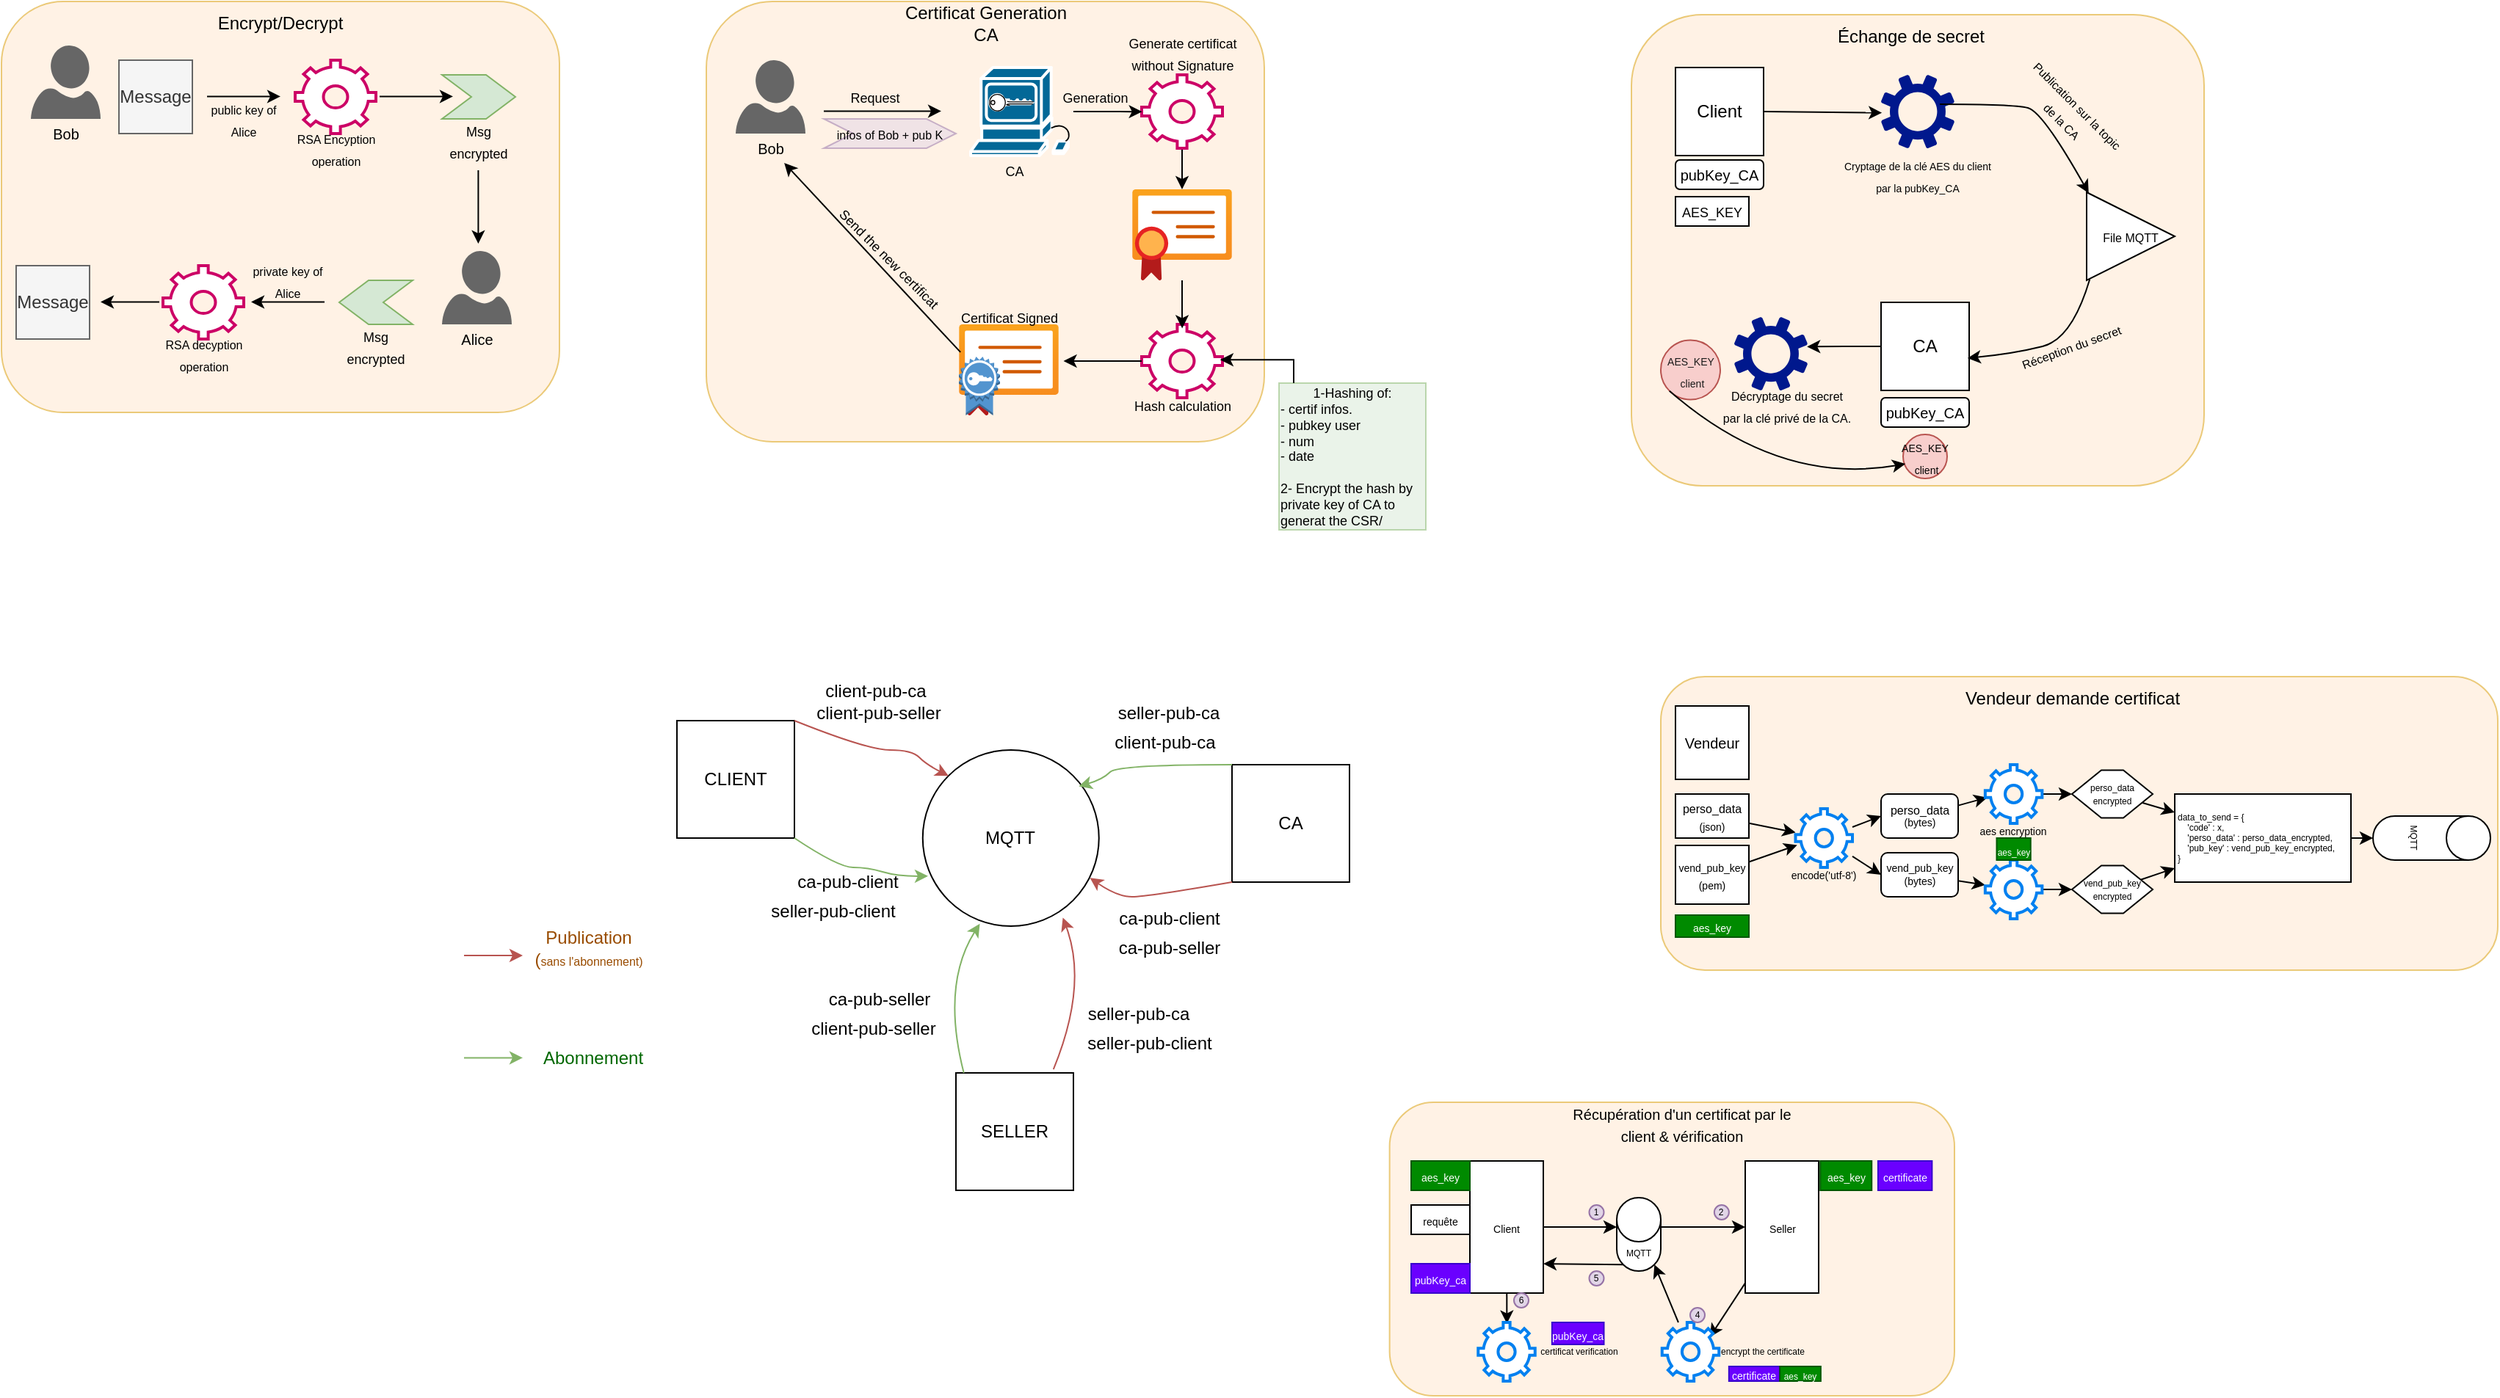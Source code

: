 <mxfile>
    <diagram name="Page-1" id="i0Og0DgrA8-Swl__wC8m">
        <mxGraphModel dx="506" dy="272" grid="1" gridSize="10" guides="1" tooltips="1" connect="1" arrows="1" fold="1" page="1" pageScale="1" pageWidth="850" pageHeight="1100" math="0" shadow="0">
            <root>
                <mxCell id="0"/>
                <mxCell id="1" parent="0"/>
                <mxCell id="gQTu4yViG4mN7dmzVnCT-1" value="" style="rounded=1;whiteSpace=wrap;html=1;fillColor=#ffe6cc;strokeColor=#d79b00;opacity=50;" parent="1" vertex="1">
                    <mxGeometry x="160" y="80" width="380" height="280" as="geometry"/>
                </mxCell>
                <mxCell id="gQTu4yViG4mN7dmzVnCT-2" value="Encrypt/Decrypt" style="text;html=1;align=center;verticalAlign=middle;whiteSpace=wrap;rounded=0;" parent="1" vertex="1">
                    <mxGeometry x="305" y="80" width="90" height="30" as="geometry"/>
                </mxCell>
                <mxCell id="gQTu4yViG4mN7dmzVnCT-7" value="" style="group" parent="1" vertex="1" connectable="0">
                    <mxGeometry x="460" y="250" width="47.5" height="70" as="geometry"/>
                </mxCell>
                <mxCell id="gQTu4yViG4mN7dmzVnCT-3" value="" style="verticalLabelPosition=bottom;html=1;verticalAlign=top;align=center;strokeColor=none;fillColor=#666666;shape=mxgraph.azure.user;" parent="gQTu4yViG4mN7dmzVnCT-7" vertex="1">
                    <mxGeometry width="47.5" height="50" as="geometry"/>
                </mxCell>
                <mxCell id="gQTu4yViG4mN7dmzVnCT-6" value="&lt;font style=&quot;font-size: 10px;&quot;&gt;Alice&lt;/font&gt;" style="text;html=1;align=center;verticalAlign=middle;whiteSpace=wrap;rounded=0;" parent="gQTu4yViG4mN7dmzVnCT-7" vertex="1">
                    <mxGeometry x="11" y="50" width="26.25" height="20" as="geometry"/>
                </mxCell>
                <mxCell id="gQTu4yViG4mN7dmzVnCT-8" value="" style="group" parent="1" vertex="1" connectable="0">
                    <mxGeometry x="180" y="110" width="47.5" height="70" as="geometry"/>
                </mxCell>
                <mxCell id="gQTu4yViG4mN7dmzVnCT-4" value="" style="verticalLabelPosition=bottom;html=1;verticalAlign=top;align=center;strokeColor=none;fillColor=#666666;shape=mxgraph.azure.user;" parent="gQTu4yViG4mN7dmzVnCT-8" vertex="1">
                    <mxGeometry width="47.5" height="50" as="geometry"/>
                </mxCell>
                <mxCell id="gQTu4yViG4mN7dmzVnCT-5" value="&lt;font style=&quot;font-size: 10px;&quot;&gt;Bob&lt;/font&gt;" style="text;html=1;align=center;verticalAlign=middle;whiteSpace=wrap;rounded=0;" parent="gQTu4yViG4mN7dmzVnCT-8" vertex="1">
                    <mxGeometry x="10.63" y="50" width="26.25" height="20" as="geometry"/>
                </mxCell>
                <mxCell id="gQTu4yViG4mN7dmzVnCT-12" value="Message" style="whiteSpace=wrap;html=1;aspect=fixed;fillColor=#f5f5f5;fontColor=#333333;strokeColor=#666666;" parent="1" vertex="1">
                    <mxGeometry x="240" y="120" width="50" height="50" as="geometry"/>
                </mxCell>
                <mxCell id="gQTu4yViG4mN7dmzVnCT-13" value="" style="endArrow=classic;html=1;rounded=0;" parent="1" edge="1">
                    <mxGeometry width="50" height="50" relative="1" as="geometry">
                        <mxPoint x="300" y="144.71" as="sourcePoint"/>
                        <mxPoint x="350" y="144.71" as="targetPoint"/>
                    </mxGeometry>
                </mxCell>
                <mxCell id="gQTu4yViG4mN7dmzVnCT-16" value="&lt;font style=&quot;font-size: 8px;&quot;&gt;public key of Alice&lt;/font&gt;" style="text;html=1;align=center;verticalAlign=middle;whiteSpace=wrap;rounded=0;" parent="1" vertex="1">
                    <mxGeometry x="300" y="150" width="50" height="20" as="geometry"/>
                </mxCell>
                <mxCell id="gQTu4yViG4mN7dmzVnCT-17" value="" style="html=1;verticalLabelPosition=bottom;align=center;labelBackgroundColor=#ffffff;verticalAlign=top;strokeWidth=2;strokeColor=#CC0066;shadow=0;dashed=0;shape=mxgraph.ios7.icons.settings;" parent="1" vertex="1">
                    <mxGeometry x="360" y="120" width="55" height="50" as="geometry"/>
                </mxCell>
                <mxCell id="gQTu4yViG4mN7dmzVnCT-18" value="&lt;font style=&quot;font-size: 8px;&quot;&gt;RSA Encyption&lt;/font&gt;&lt;div&gt;&lt;font style=&quot;font-size: 8px;&quot;&gt;operation&lt;/font&gt;&lt;/div&gt;" style="text;html=1;align=center;verticalAlign=middle;whiteSpace=wrap;rounded=0;" parent="1" vertex="1">
                    <mxGeometry x="357.5" y="170" width="60" height="20" as="geometry"/>
                </mxCell>
                <mxCell id="gQTu4yViG4mN7dmzVnCT-19" value="" style="shape=step;perimeter=stepPerimeter;whiteSpace=wrap;html=1;fixedSize=1;fillColor=#d5e8d4;strokeColor=#82b366;" parent="1" vertex="1">
                    <mxGeometry x="460" y="130" width="50" height="30" as="geometry"/>
                </mxCell>
                <mxCell id="gQTu4yViG4mN7dmzVnCT-20" value="" style="endArrow=classic;html=1;rounded=0;" parent="1" edge="1">
                    <mxGeometry width="50" height="50" relative="1" as="geometry">
                        <mxPoint x="417.5" y="144.71" as="sourcePoint"/>
                        <mxPoint x="467.5" y="144.71" as="targetPoint"/>
                    </mxGeometry>
                </mxCell>
                <mxCell id="gQTu4yViG4mN7dmzVnCT-21" value="&lt;font style=&quot;font-size: 9px;&quot;&gt;Msg encrypted&lt;/font&gt;" style="text;html=1;align=center;verticalAlign=middle;whiteSpace=wrap;rounded=0;" parent="1" vertex="1">
                    <mxGeometry x="460" y="160" width="50" height="30" as="geometry"/>
                </mxCell>
                <mxCell id="gQTu4yViG4mN7dmzVnCT-23" value="" style="endArrow=classic;html=1;rounded=0;" parent="1" edge="1">
                    <mxGeometry width="50" height="50" relative="1" as="geometry">
                        <mxPoint x="484.71" y="195" as="sourcePoint"/>
                        <mxPoint x="484.71" y="245" as="targetPoint"/>
                    </mxGeometry>
                </mxCell>
                <mxCell id="gQTu4yViG4mN7dmzVnCT-24" value="" style="shape=step;perimeter=stepPerimeter;whiteSpace=wrap;html=1;fixedSize=1;fillColor=#d5e8d4;strokeColor=#82b366;rotation=-180;" parent="1" vertex="1">
                    <mxGeometry x="390" y="270" width="50" height="30" as="geometry"/>
                </mxCell>
                <mxCell id="gQTu4yViG4mN7dmzVnCT-25" value="&lt;font style=&quot;font-size: 9px;&quot;&gt;Msg encrypted&lt;/font&gt;" style="text;html=1;align=center;verticalAlign=middle;whiteSpace=wrap;rounded=0;" parent="1" vertex="1">
                    <mxGeometry x="390" y="300" width="50" height="30" as="geometry"/>
                </mxCell>
                <mxCell id="gQTu4yViG4mN7dmzVnCT-26" value="" style="endArrow=classic;html=1;rounded=0;" parent="1" edge="1">
                    <mxGeometry width="50" height="50" relative="1" as="geometry">
                        <mxPoint x="380" y="284.71" as="sourcePoint"/>
                        <mxPoint x="330" y="284.71" as="targetPoint"/>
                    </mxGeometry>
                </mxCell>
                <mxCell id="gQTu4yViG4mN7dmzVnCT-27" value="&lt;font style=&quot;font-size: 8px;&quot;&gt;private key of Alice&lt;/font&gt;" style="text;html=1;align=center;verticalAlign=middle;whiteSpace=wrap;rounded=0;" parent="1" vertex="1">
                    <mxGeometry x="330" y="260" width="50" height="20" as="geometry"/>
                </mxCell>
                <mxCell id="gQTu4yViG4mN7dmzVnCT-28" value="" style="html=1;verticalLabelPosition=bottom;align=center;labelBackgroundColor=#ffffff;verticalAlign=top;strokeWidth=2;strokeColor=#CC0066;shadow=0;dashed=0;shape=mxgraph.ios7.icons.settings;" parent="1" vertex="1">
                    <mxGeometry x="270" y="260" width="55" height="50" as="geometry"/>
                </mxCell>
                <mxCell id="gQTu4yViG4mN7dmzVnCT-29" value="&lt;font style=&quot;font-size: 8px;&quot;&gt;RSA decyption&lt;/font&gt;&lt;div&gt;&lt;font style=&quot;font-size: 8px;&quot;&gt;operation&lt;/font&gt;&lt;/div&gt;" style="text;html=1;align=center;verticalAlign=middle;whiteSpace=wrap;rounded=0;" parent="1" vertex="1">
                    <mxGeometry x="267.5" y="310" width="60" height="20" as="geometry"/>
                </mxCell>
                <mxCell id="gQTu4yViG4mN7dmzVnCT-30" value="Message" style="whiteSpace=wrap;html=1;aspect=fixed;fillColor=#f5f5f5;fontColor=#333333;strokeColor=#666666;" parent="1" vertex="1">
                    <mxGeometry x="170" y="260" width="50" height="50" as="geometry"/>
                </mxCell>
                <mxCell id="gQTu4yViG4mN7dmzVnCT-31" value="" style="endArrow=classic;html=1;rounded=0;" parent="1" edge="1">
                    <mxGeometry width="50" height="50" relative="1" as="geometry">
                        <mxPoint x="267.5" y="284.71" as="sourcePoint"/>
                        <mxPoint x="227.5" y="284.71" as="targetPoint"/>
                    </mxGeometry>
                </mxCell>
                <mxCell id="gQTu4yViG4mN7dmzVnCT-32" value="" style="rounded=1;whiteSpace=wrap;html=1;fillColor=#ffe6cc;strokeColor=#d79b00;opacity=50;" parent="1" vertex="1">
                    <mxGeometry x="640" y="80" width="380" height="300" as="geometry"/>
                </mxCell>
                <mxCell id="gQTu4yViG4mN7dmzVnCT-33" value="Certificat Generation&lt;div&gt;CA&lt;/div&gt;" style="text;html=1;align=center;verticalAlign=middle;whiteSpace=wrap;rounded=0;" parent="1" vertex="1">
                    <mxGeometry x="767.5" y="80" width="125" height="30" as="geometry"/>
                </mxCell>
                <mxCell id="gQTu4yViG4mN7dmzVnCT-36" value="" style="group" parent="1" vertex="1" connectable="0">
                    <mxGeometry x="660" y="120" width="47.5" height="70" as="geometry"/>
                </mxCell>
                <mxCell id="gQTu4yViG4mN7dmzVnCT-37" value="" style="verticalLabelPosition=bottom;html=1;verticalAlign=top;align=center;strokeColor=none;fillColor=#666666;shape=mxgraph.azure.user;" parent="gQTu4yViG4mN7dmzVnCT-36" vertex="1">
                    <mxGeometry width="47.5" height="50" as="geometry"/>
                </mxCell>
                <mxCell id="gQTu4yViG4mN7dmzVnCT-38" value="&lt;font style=&quot;font-size: 10px;&quot;&gt;Bob&lt;/font&gt;" style="text;html=1;align=center;verticalAlign=middle;whiteSpace=wrap;rounded=0;" parent="gQTu4yViG4mN7dmzVnCT-36" vertex="1">
                    <mxGeometry x="10.63" y="50" width="26.25" height="20" as="geometry"/>
                </mxCell>
                <mxCell id="gQTu4yViG4mN7dmzVnCT-39" value="" style="endArrow=classic;html=1;rounded=0;" parent="1" edge="1">
                    <mxGeometry width="50" height="50" relative="1" as="geometry">
                        <mxPoint x="720" y="154.71" as="sourcePoint"/>
                        <mxPoint x="800" y="154.71" as="targetPoint"/>
                    </mxGeometry>
                </mxCell>
                <mxCell id="gQTu4yViG4mN7dmzVnCT-41" value="&lt;font style=&quot;font-size: 9px;&quot;&gt;Request&lt;/font&gt;" style="text;html=1;align=center;verticalAlign=middle;whiteSpace=wrap;rounded=0;" parent="1" vertex="1">
                    <mxGeometry x="730" y="140" width="50" height="10" as="geometry"/>
                </mxCell>
                <mxCell id="gQTu4yViG4mN7dmzVnCT-42" value="&lt;font style=&quot;font-size: 8px;&quot;&gt;infos of Bob + pub K&lt;/font&gt;" style="shape=step;perimeter=stepPerimeter;whiteSpace=wrap;html=1;fixedSize=1;fillColor=#e1d5e7;strokeColor=#9673a6;opacity=50;" parent="1" vertex="1">
                    <mxGeometry x="720" y="160" width="90" height="20" as="geometry"/>
                </mxCell>
                <mxCell id="gQTu4yViG4mN7dmzVnCT-44" value="" style="group" parent="1" vertex="1" connectable="0">
                    <mxGeometry x="820" y="125" width="70" height="75" as="geometry"/>
                </mxCell>
                <mxCell id="gQTu4yViG4mN7dmzVnCT-35" value="" style="shape=mxgraph.cisco.misc.cisco_ca;html=1;pointerEvents=1;dashed=0;fillColor=#036897;strokeColor=#ffffff;strokeWidth=2;verticalLabelPosition=bottom;verticalAlign=top;align=center;outlineConnect=0;" parent="gQTu4yViG4mN7dmzVnCT-44" vertex="1">
                    <mxGeometry width="70" height="60" as="geometry"/>
                </mxCell>
                <mxCell id="gQTu4yViG4mN7dmzVnCT-43" value="&lt;font style=&quot;font-size: 9px;&quot;&gt;CA&lt;/font&gt;" style="text;html=1;align=center;verticalAlign=middle;whiteSpace=wrap;rounded=0;" parent="gQTu4yViG4mN7dmzVnCT-44" vertex="1">
                    <mxGeometry x="20" y="65" width="20" height="10" as="geometry"/>
                </mxCell>
                <mxCell id="gQTu4yViG4mN7dmzVnCT-45" value="" style="image;aspect=fixed;html=1;points=[];align=center;fontSize=12;image=img/lib/azure2/app_services/App_Service_Certificates.svg;" parent="1" vertex="1">
                    <mxGeometry x="930" y="208" width="68" height="62" as="geometry"/>
                </mxCell>
                <mxCell id="gQTu4yViG4mN7dmzVnCT-47" value="&lt;font style=&quot;font-size: 9px;&quot;&gt;Generation&lt;/font&gt;" style="text;html=1;align=center;verticalAlign=middle;whiteSpace=wrap;rounded=0;" parent="1" vertex="1">
                    <mxGeometry x="880" y="140" width="50" height="10" as="geometry"/>
                </mxCell>
                <mxCell id="gQTu4yViG4mN7dmzVnCT-52" style="edgeStyle=orthogonalEdgeStyle;rounded=0;orthogonalLoop=1;jettySize=auto;html=1;" parent="1" source="gQTu4yViG4mN7dmzVnCT-48" target="gQTu4yViG4mN7dmzVnCT-45" edge="1">
                    <mxGeometry relative="1" as="geometry"/>
                </mxCell>
                <mxCell id="gQTu4yViG4mN7dmzVnCT-48" value="" style="html=1;verticalLabelPosition=bottom;align=center;labelBackgroundColor=#ffffff;verticalAlign=top;strokeWidth=2;strokeColor=#CC0066;shadow=0;dashed=0;shape=mxgraph.ios7.icons.settings;" parent="1" vertex="1">
                    <mxGeometry x="936.5" y="130" width="55" height="50" as="geometry"/>
                </mxCell>
                <mxCell id="gQTu4yViG4mN7dmzVnCT-49" value="&lt;font style=&quot;font-size: 9px;&quot;&gt;Generate certificat without Signature&lt;/font&gt;" style="text;html=1;align=center;verticalAlign=middle;whiteSpace=wrap;rounded=0;" parent="1" vertex="1">
                    <mxGeometry x="922.63" y="110" width="82.75" height="10" as="geometry"/>
                </mxCell>
                <mxCell id="gQTu4yViG4mN7dmzVnCT-53" style="edgeStyle=orthogonalEdgeStyle;rounded=0;orthogonalLoop=1;jettySize=auto;html=1;entryX=0.006;entryY=0.502;entryDx=0;entryDy=0;entryPerimeter=0;" parent="1" source="gQTu4yViG4mN7dmzVnCT-35" target="gQTu4yViG4mN7dmzVnCT-48" edge="1">
                    <mxGeometry relative="1" as="geometry"/>
                </mxCell>
                <mxCell id="gQTu4yViG4mN7dmzVnCT-55" value="" style="html=1;verticalLabelPosition=bottom;align=center;labelBackgroundColor=#ffffff;verticalAlign=top;strokeWidth=2;strokeColor=#CC0066;shadow=0;dashed=0;shape=mxgraph.ios7.icons.settings;" parent="1" vertex="1">
                    <mxGeometry x="936.5" y="300" width="55" height="50" as="geometry"/>
                </mxCell>
                <mxCell id="gQTu4yViG4mN7dmzVnCT-56" style="edgeStyle=orthogonalEdgeStyle;rounded=0;orthogonalLoop=1;jettySize=auto;html=1;entryX=0.501;entryY=0.054;entryDx=0;entryDy=0;entryPerimeter=0;" parent="1" source="gQTu4yViG4mN7dmzVnCT-45" target="gQTu4yViG4mN7dmzVnCT-55" edge="1">
                    <mxGeometry relative="1" as="geometry"/>
                </mxCell>
                <mxCell id="gQTu4yViG4mN7dmzVnCT-57" value="&lt;font style=&quot;font-size: 9px;&quot;&gt;Hash calculation&lt;/font&gt;" style="text;html=1;align=center;verticalAlign=middle;whiteSpace=wrap;rounded=0;" parent="1" vertex="1">
                    <mxGeometry x="922.63" y="350" width="82.75" height="10" as="geometry"/>
                </mxCell>
                <mxCell id="gQTu4yViG4mN7dmzVnCT-59" style="edgeStyle=orthogonalEdgeStyle;rounded=0;orthogonalLoop=1;jettySize=auto;html=1;entryX=1.048;entryY=0.403;entryDx=0;entryDy=0;entryPerimeter=0;" parent="1" source="gQTu4yViG4mN7dmzVnCT-55" target="gQTu4yViG4mN7dmzVnCT-58" edge="1">
                    <mxGeometry relative="1" as="geometry"/>
                </mxCell>
                <mxCell id="gQTu4yViG4mN7dmzVnCT-61" value="" style="group" parent="1" vertex="1" connectable="0">
                    <mxGeometry x="812" y="300" width="68" height="62" as="geometry"/>
                </mxCell>
                <mxCell id="gQTu4yViG4mN7dmzVnCT-58" value="" style="image;aspect=fixed;html=1;points=[];align=center;fontSize=12;image=img/lib/azure2/app_services/App_Service_Certificates.svg;" parent="gQTu4yViG4mN7dmzVnCT-61" vertex="1">
                    <mxGeometry width="68" height="62" as="geometry"/>
                </mxCell>
                <mxCell id="gQTu4yViG4mN7dmzVnCT-60" value="" style="outlineConnect=0;dashed=0;verticalLabelPosition=bottom;verticalAlign=top;align=center;html=1;shape=mxgraph.aws3.certificate;fillColor=#5294CF;gradientColor=none;" parent="gQTu4yViG4mN7dmzVnCT-61" vertex="1">
                    <mxGeometry y="22" width="28" height="40" as="geometry"/>
                </mxCell>
                <mxCell id="gQTu4yViG4mN7dmzVnCT-62" value="&lt;font style=&quot;font-size: 9px;&quot;&gt;Certificat Signed&lt;/font&gt;" style="text;html=1;align=center;verticalAlign=middle;whiteSpace=wrap;rounded=0;" parent="1" vertex="1">
                    <mxGeometry x="804.63" y="290" width="82.75" height="10" as="geometry"/>
                </mxCell>
                <mxCell id="gQTu4yViG4mN7dmzVnCT-63" value="" style="whiteSpace=wrap;html=1;aspect=fixed;fillColor=#d5e8d4;strokeColor=#82b366;opacity=50;align=left;" parent="1" vertex="1">
                    <mxGeometry x="1030" y="340" width="100" height="100" as="geometry"/>
                </mxCell>
                <mxCell id="gQTu4yViG4mN7dmzVnCT-64" style="edgeStyle=orthogonalEdgeStyle;rounded=0;orthogonalLoop=1;jettySize=auto;html=1;entryX=0.971;entryY=0.482;entryDx=0;entryDy=0;entryPerimeter=0;" parent="1" source="gQTu4yViG4mN7dmzVnCT-63" target="gQTu4yViG4mN7dmzVnCT-55" edge="1">
                    <mxGeometry relative="1" as="geometry">
                        <Array as="points">
                            <mxPoint x="1040" y="324"/>
                        </Array>
                    </mxGeometry>
                </mxCell>
                <mxCell id="gQTu4yViG4mN7dmzVnCT-65" value="&lt;font style=&quot;text-align: left; font-size: 9px;&quot;&gt;1-Hashing of:&lt;/font&gt;&lt;div style=&quot;text-align: left; font-size: 9px;&quot;&gt;- certif infos.&lt;/div&gt;&lt;div style=&quot;text-align: left; font-size: 9px;&quot;&gt;- pubkey user&lt;/div&gt;&lt;div style=&quot;text-align: left; font-size: 9px;&quot;&gt;- num&lt;/div&gt;&lt;div style=&quot;text-align: left; font-size: 9px;&quot;&gt;- date&lt;/div&gt;&lt;div style=&quot;text-align: left; font-size: 9px;&quot;&gt;&amp;nbsp; &amp;nbsp; &amp;nbsp; &amp;nbsp;&lt;/div&gt;&lt;div style=&quot;text-align: left; font-size: 9px;&quot;&gt;2- Encrypt the hash by private key of CA to generat the CSR/&lt;/div&gt;&lt;div style=&quot;text-align: left; font-size: 11px;&quot;&gt;&lt;br&gt;&lt;/div&gt;" style="text;html=1;align=center;verticalAlign=middle;whiteSpace=wrap;rounded=0;" parent="1" vertex="1">
                    <mxGeometry x="1030" y="360" width="100" height="70" as="geometry"/>
                </mxCell>
                <mxCell id="gQTu4yViG4mN7dmzVnCT-66" value="" style="endArrow=classic;html=1;rounded=0;exitX=0.016;exitY=0.306;exitDx=0;exitDy=0;exitPerimeter=0;" parent="1" source="gQTu4yViG4mN7dmzVnCT-58" target="gQTu4yViG4mN7dmzVnCT-38" edge="1">
                    <mxGeometry width="50" height="50" relative="1" as="geometry">
                        <mxPoint x="860" y="310" as="sourcePoint"/>
                        <mxPoint x="910" y="260" as="targetPoint"/>
                    </mxGeometry>
                </mxCell>
                <mxCell id="gQTu4yViG4mN7dmzVnCT-67" value="&lt;font style=&quot;font-size: 9px;&quot;&gt;Send the new certificat&lt;/font&gt;" style="text;html=1;align=center;verticalAlign=middle;whiteSpace=wrap;rounded=0;rotation=45;" parent="1" vertex="1">
                    <mxGeometry x="715" y="250" width="100" height="10" as="geometry"/>
                </mxCell>
                <mxCell id="5gR2oAT6C9rojTBFEBbr-8" value="CLIENT" style="whiteSpace=wrap;html=1;aspect=fixed;" parent="1" vertex="1">
                    <mxGeometry x="620" y="570" width="80" height="80" as="geometry"/>
                </mxCell>
                <mxCell id="5gR2oAT6C9rojTBFEBbr-9" value="SELLER" style="whiteSpace=wrap;html=1;aspect=fixed;" parent="1" vertex="1">
                    <mxGeometry x="810" y="810" width="80" height="80" as="geometry"/>
                </mxCell>
                <mxCell id="5gR2oAT6C9rojTBFEBbr-10" value="CA" style="whiteSpace=wrap;html=1;aspect=fixed;" parent="1" vertex="1">
                    <mxGeometry x="998" y="600" width="80" height="80" as="geometry"/>
                </mxCell>
                <mxCell id="5gR2oAT6C9rojTBFEBbr-11" value="MQTT" style="ellipse;whiteSpace=wrap;html=1;aspect=fixed;" parent="1" vertex="1">
                    <mxGeometry x="787.38" y="590" width="120" height="120" as="geometry"/>
                </mxCell>
                <mxCell id="5gR2oAT6C9rojTBFEBbr-12" value="" style="curved=1;endArrow=classic;html=1;rounded=0;exitX=1;exitY=0;exitDx=0;exitDy=0;entryX=0;entryY=0;entryDx=0;entryDy=0;fillColor=#f8cecc;strokeColor=#b85450;" parent="1" source="5gR2oAT6C9rojTBFEBbr-8" target="5gR2oAT6C9rojTBFEBbr-11" edge="1">
                    <mxGeometry width="50" height="50" relative="1" as="geometry">
                        <mxPoint x="850" y="620" as="sourcePoint"/>
                        <mxPoint x="900" y="570" as="targetPoint"/>
                        <Array as="points">
                            <mxPoint x="750" y="590"/>
                            <mxPoint x="780" y="590"/>
                            <mxPoint x="790" y="600"/>
                        </Array>
                    </mxGeometry>
                </mxCell>
                <mxCell id="5gR2oAT6C9rojTBFEBbr-13" value="client-pub-seller" style="text;html=1;align=center;verticalAlign=middle;whiteSpace=wrap;rounded=0;" parent="1" vertex="1">
                    <mxGeometry x="705" y="550" width="105" height="30" as="geometry"/>
                </mxCell>
                <mxCell id="5gR2oAT6C9rojTBFEBbr-14" value="" style="curved=1;endArrow=classic;html=1;rounded=0;exitX=1;exitY=1;exitDx=0;exitDy=0;entryX=0.03;entryY=0.716;entryDx=0;entryDy=0;entryPerimeter=0;fillColor=#d5e8d4;strokeColor=#82b366;" parent="1" source="5gR2oAT6C9rojTBFEBbr-8" target="5gR2oAT6C9rojTBFEBbr-11" edge="1">
                    <mxGeometry width="50" height="50" relative="1" as="geometry">
                        <mxPoint x="740" y="720" as="sourcePoint"/>
                        <mxPoint x="790" y="670" as="targetPoint"/>
                        <Array as="points">
                            <mxPoint x="730" y="670"/>
                            <mxPoint x="750" y="670"/>
                            <mxPoint x="770" y="676"/>
                        </Array>
                    </mxGeometry>
                </mxCell>
                <mxCell id="5gR2oAT6C9rojTBFEBbr-16" value="" style="curved=1;endArrow=classic;html=1;rounded=0;exitX=0;exitY=0;exitDx=0;exitDy=0;entryX=0.886;entryY=0.206;entryDx=0;entryDy=0;fillColor=#d5e8d4;strokeColor=#82b366;entryPerimeter=0;" parent="1" source="5gR2oAT6C9rojTBFEBbr-10" target="5gR2oAT6C9rojTBFEBbr-11" edge="1">
                    <mxGeometry width="50" height="50" relative="1" as="geometry">
                        <mxPoint x="850" y="680" as="sourcePoint"/>
                        <mxPoint x="900" y="630" as="targetPoint"/>
                        <Array as="points">
                            <mxPoint x="920" y="600"/>
                            <mxPoint x="910" y="610"/>
                        </Array>
                    </mxGeometry>
                </mxCell>
                <mxCell id="5gR2oAT6C9rojTBFEBbr-17" value="client-pub-ca" style="text;html=1;align=center;verticalAlign=middle;whiteSpace=wrap;rounded=0;" parent="1" vertex="1">
                    <mxGeometry x="915" y="570" width="75" height="30" as="geometry"/>
                </mxCell>
                <mxCell id="5gR2oAT6C9rojTBFEBbr-19" value="" style="curved=1;endArrow=classic;html=1;rounded=0;exitX=0;exitY=1;exitDx=0;exitDy=0;entryX=0.949;entryY=0.726;entryDx=0;entryDy=0;fillColor=#f8cecc;strokeColor=#b85450;entryPerimeter=0;" parent="1" source="5gR2oAT6C9rojTBFEBbr-10" target="5gR2oAT6C9rojTBFEBbr-11" edge="1">
                    <mxGeometry width="50" height="50" relative="1" as="geometry">
                        <mxPoint x="980" y="620" as="sourcePoint"/>
                        <mxPoint x="881" y="639" as="targetPoint"/>
                        <Array as="points">
                            <mxPoint x="940" y="690"/>
                            <mxPoint x="920" y="690"/>
                        </Array>
                    </mxGeometry>
                </mxCell>
                <mxCell id="5gR2oAT6C9rojTBFEBbr-21" value="ca-pub-client" style="text;html=1;align=center;verticalAlign=middle;whiteSpace=wrap;rounded=0;" parent="1" vertex="1">
                    <mxGeometry x="918.88" y="690" width="72.62" height="30" as="geometry"/>
                </mxCell>
                <mxCell id="5gR2oAT6C9rojTBFEBbr-22" value="" style="endArrow=classic;html=1;rounded=0;fillColor=#f8cecc;strokeColor=#b85450;" parent="1" edge="1">
                    <mxGeometry width="50" height="50" relative="1" as="geometry">
                        <mxPoint x="475" y="730" as="sourcePoint"/>
                        <mxPoint x="515" y="730" as="targetPoint"/>
                    </mxGeometry>
                </mxCell>
                <mxCell id="5gR2oAT6C9rojTBFEBbr-24" value="&lt;font color=&quot;#994c00&quot;&gt;Publication (&lt;font style=&quot;font-size: 8px;&quot;&gt;sans&amp;nbsp;l'abonnement)&lt;/font&gt;&lt;/font&gt;" style="text;html=1;align=center;verticalAlign=middle;whiteSpace=wrap;rounded=0;" parent="1" vertex="1">
                    <mxGeometry x="500" y="710" width="120" height="30" as="geometry"/>
                </mxCell>
                <mxCell id="5gR2oAT6C9rojTBFEBbr-28" value="" style="endArrow=classic;html=1;rounded=0;fillColor=#d5e8d4;strokeColor=#82b366;" parent="1" edge="1">
                    <mxGeometry width="50" height="50" relative="1" as="geometry">
                        <mxPoint x="475" y="799.71" as="sourcePoint"/>
                        <mxPoint x="515" y="799.71" as="targetPoint"/>
                    </mxGeometry>
                </mxCell>
                <mxCell id="5gR2oAT6C9rojTBFEBbr-29" value="&lt;font color=&quot;#006600&quot;&gt;&amp;nbsp; Abonnement&lt;/font&gt;" style="text;html=1;align=center;verticalAlign=middle;whiteSpace=wrap;rounded=0;" parent="1" vertex="1">
                    <mxGeometry x="500" y="785" width="120" height="30" as="geometry"/>
                </mxCell>
                <mxCell id="5gR2oAT6C9rojTBFEBbr-30" value="ca-pub-client" style="text;html=1;align=center;verticalAlign=middle;whiteSpace=wrap;rounded=0;" parent="1" vertex="1">
                    <mxGeometry x="700" y="670" width="72.62" height="20" as="geometry"/>
                </mxCell>
                <mxCell id="5gR2oAT6C9rojTBFEBbr-31" value="" style="curved=1;endArrow=classic;html=1;rounded=0;entryX=0.324;entryY=0.986;entryDx=0;entryDy=0;entryPerimeter=0;exitX=0.067;exitY=0;exitDx=0;exitDy=0;exitPerimeter=0;fillColor=#d5e8d4;strokeColor=#82b366;" parent="1" source="5gR2oAT6C9rojTBFEBbr-9" target="5gR2oAT6C9rojTBFEBbr-11" edge="1">
                    <mxGeometry width="50" height="50" relative="1" as="geometry">
                        <mxPoint x="800" y="800" as="sourcePoint"/>
                        <mxPoint x="765" y="740" as="targetPoint"/>
                        <Array as="points">
                            <mxPoint x="800" y="750"/>
                        </Array>
                    </mxGeometry>
                </mxCell>
                <mxCell id="5gR2oAT6C9rojTBFEBbr-32" value="client-pub-ca" style="text;html=1;align=center;verticalAlign=middle;whiteSpace=wrap;rounded=0;" parent="1" vertex="1">
                    <mxGeometry x="713.75" y="540" width="82.5" height="20" as="geometry"/>
                </mxCell>
                <mxCell id="5gR2oAT6C9rojTBFEBbr-33" value="seller-pub-client" style="text;html=1;align=center;verticalAlign=middle;whiteSpace=wrap;rounded=0;" parent="1" vertex="1">
                    <mxGeometry x="664.76" y="690" width="122.62" height="20" as="geometry"/>
                </mxCell>
                <mxCell id="5gR2oAT6C9rojTBFEBbr-34" value="ca-pub-seller" style="text;html=1;align=center;verticalAlign=middle;whiteSpace=wrap;rounded=0;" parent="1" vertex="1">
                    <mxGeometry x="710" y="750" width="96.25" height="20" as="geometry"/>
                </mxCell>
                <mxCell id="5gR2oAT6C9rojTBFEBbr-35" value="" style="curved=1;endArrow=classic;html=1;rounded=0;entryX=0.795;entryY=0.952;entryDx=0;entryDy=0;entryPerimeter=0;fillColor=#f8cecc;strokeColor=#b85450;exitX=0.83;exitY=-0.03;exitDx=0;exitDy=0;exitPerimeter=0;" parent="1" source="5gR2oAT6C9rojTBFEBbr-9" target="5gR2oAT6C9rojTBFEBbr-11" edge="1">
                    <mxGeometry width="50" height="50" relative="1" as="geometry">
                        <mxPoint x="960" y="810" as="sourcePoint"/>
                        <mxPoint x="881.5" y="802" as="targetPoint"/>
                        <Array as="points">
                            <mxPoint x="900" y="750"/>
                        </Array>
                    </mxGeometry>
                </mxCell>
                <mxCell id="5gR2oAT6C9rojTBFEBbr-36" value="seller-pub-ca" style="text;html=1;align=center;verticalAlign=middle;whiteSpace=wrap;rounded=0;" parent="1" vertex="1">
                    <mxGeometry x="892.5" y="760" width="82.5" height="20" as="geometry"/>
                </mxCell>
                <mxCell id="5gR2oAT6C9rojTBFEBbr-37" value="client-pub-seller" style="text;html=1;align=center;verticalAlign=middle;whiteSpace=wrap;rounded=0;" parent="1" vertex="1">
                    <mxGeometry x="710" y="770" width="87.5" height="20" as="geometry"/>
                </mxCell>
                <mxCell id="5gR2oAT6C9rojTBFEBbr-38" value="seller-pub-client" style="text;html=1;align=center;verticalAlign=middle;whiteSpace=wrap;rounded=0;" parent="1" vertex="1">
                    <mxGeometry x="892.5" y="780" width="97.5" height="20" as="geometry"/>
                </mxCell>
                <mxCell id="oeSWqRF_AAphB3_J80KV-8" value="" style="rounded=1;whiteSpace=wrap;html=1;fillColor=#ffe6cc;strokeColor=#d79b00;opacity=50;" parent="1" vertex="1">
                    <mxGeometry x="1270" y="89" width="390" height="321" as="geometry"/>
                </mxCell>
                <mxCell id="oeSWqRF_AAphB3_J80KV-9" value="Échange de secret" style="text;html=1;align=center;verticalAlign=middle;whiteSpace=wrap;rounded=0;" parent="1" vertex="1">
                    <mxGeometry x="1397.5" y="89" width="125" height="30" as="geometry"/>
                </mxCell>
                <mxCell id="oeSWqRF_AAphB3_J80KV-10" value="Client" style="whiteSpace=wrap;html=1;aspect=fixed;" parent="1" vertex="1">
                    <mxGeometry x="1300" y="125" width="60" height="60" as="geometry"/>
                </mxCell>
                <mxCell id="oeSWqRF_AAphB3_J80KV-11" value="CA" style="whiteSpace=wrap;html=1;aspect=fixed;" parent="1" vertex="1">
                    <mxGeometry x="1440" y="285" width="60" height="60" as="geometry"/>
                </mxCell>
                <mxCell id="oeSWqRF_AAphB3_J80KV-12" value="&lt;font style=&quot;font-size: 10px;&quot;&gt;pubKey_CA&lt;/font&gt;" style="rounded=1;whiteSpace=wrap;html=1;" parent="1" vertex="1">
                    <mxGeometry x="1300" y="188" width="60" height="20" as="geometry"/>
                </mxCell>
                <mxCell id="oeSWqRF_AAphB3_J80KV-14" value="&lt;font style=&quot;font-size: 10px;&quot;&gt;pubKey_CA&lt;/font&gt;" style="rounded=1;whiteSpace=wrap;html=1;" parent="1" vertex="1">
                    <mxGeometry x="1440" y="350" width="60" height="20" as="geometry"/>
                </mxCell>
                <mxCell id="oeSWqRF_AAphB3_J80KV-15" value="&lt;font style=&quot;font-size: 9px;&quot;&gt;AES_KEY&lt;/font&gt;" style="rounded=0;whiteSpace=wrap;html=1;" parent="1" vertex="1">
                    <mxGeometry x="1300" y="213" width="50" height="20" as="geometry"/>
                </mxCell>
                <mxCell id="oeSWqRF_AAphB3_J80KV-16" value="" style="sketch=0;aspect=fixed;pointerEvents=1;shadow=0;dashed=0;html=1;strokeColor=none;labelPosition=center;verticalLabelPosition=bottom;verticalAlign=top;align=center;fillColor=#00188D;shape=mxgraph.mscae.enterprise.settings" parent="1" vertex="1">
                    <mxGeometry x="1440" y="130" width="50" height="50" as="geometry"/>
                </mxCell>
                <mxCell id="oeSWqRF_AAphB3_J80KV-17" value="&lt;font style=&quot;font-size: 7px;&quot;&gt;Cryptage de la clé AES du client par la pubKey_CA&lt;/font&gt;" style="text;html=1;align=center;verticalAlign=middle;whiteSpace=wrap;rounded=0;" parent="1" vertex="1">
                    <mxGeometry x="1411.25" y="183" width="107.5" height="30" as="geometry"/>
                </mxCell>
                <mxCell id="oeSWqRF_AAphB3_J80KV-18" value="" style="endArrow=classic;html=1;rounded=0;exitX=1;exitY=0.5;exitDx=0;exitDy=0;entryX=0.012;entryY=0.517;entryDx=0;entryDy=0;entryPerimeter=0;" parent="1" source="oeSWqRF_AAphB3_J80KV-10" target="oeSWqRF_AAphB3_J80KV-16" edge="1">
                    <mxGeometry width="50" height="50" relative="1" as="geometry">
                        <mxPoint x="1430" y="230" as="sourcePoint"/>
                        <mxPoint x="1480" y="180" as="targetPoint"/>
                    </mxGeometry>
                </mxCell>
                <mxCell id="oeSWqRF_AAphB3_J80KV-19" value="&lt;font style=&quot;font-size: 8px;&quot;&gt;File MQTT&lt;/font&gt;" style="triangle;whiteSpace=wrap;html=1;" parent="1" vertex="1">
                    <mxGeometry x="1580" y="210" width="60" height="60" as="geometry"/>
                </mxCell>
                <mxCell id="oeSWqRF_AAphB3_J80KV-20" value="" style="curved=1;endArrow=classic;html=1;rounded=0;entryX=0.023;entryY=0.01;entryDx=0;entryDy=0;entryPerimeter=0;" parent="1" target="oeSWqRF_AAphB3_J80KV-19" edge="1">
                    <mxGeometry width="50" height="50" relative="1" as="geometry">
                        <mxPoint x="1480" y="150" as="sourcePoint"/>
                        <mxPoint x="1530" y="190" as="targetPoint"/>
                        <Array as="points">
                            <mxPoint x="1480" y="150"/>
                            <mxPoint x="1530" y="150"/>
                            <mxPoint x="1550" y="155"/>
                        </Array>
                    </mxGeometry>
                </mxCell>
                <mxCell id="oeSWqRF_AAphB3_J80KV-21" value="&lt;font style=&quot;font-size: 8px;&quot;&gt;Publication sur la topic de la CA&lt;/font&gt;" style="text;html=1;align=center;verticalAlign=middle;whiteSpace=wrap;rounded=0;rotation=45;" parent="1" vertex="1">
                    <mxGeometry x="1522.5" y="140" width="92.5" height="30" as="geometry"/>
                </mxCell>
                <mxCell id="oeSWqRF_AAphB3_J80KV-23" value="" style="curved=1;endArrow=classic;html=1;rounded=0;entryX=0.981;entryY=0.633;entryDx=0;entryDy=0;entryPerimeter=0;exitX=0.035;exitY=0.989;exitDx=0;exitDy=0;exitPerimeter=0;" parent="1" source="oeSWqRF_AAphB3_J80KV-19" target="oeSWqRF_AAphB3_J80KV-11" edge="1">
                    <mxGeometry width="50" height="50" relative="1" as="geometry">
                        <mxPoint x="1460" y="280" as="sourcePoint"/>
                        <mxPoint x="1510" y="230" as="targetPoint"/>
                        <Array as="points">
                            <mxPoint x="1570" y="310"/>
                            <mxPoint x="1530" y="320"/>
                        </Array>
                    </mxGeometry>
                </mxCell>
                <mxCell id="oeSWqRF_AAphB3_J80KV-24" value="&lt;font style=&quot;font-size: 8px;&quot;&gt;Réception du secret&lt;/font&gt;" style="text;html=1;align=center;verticalAlign=middle;whiteSpace=wrap;rounded=0;rotation=-20;" parent="1" vertex="1">
                    <mxGeometry x="1522.5" y="300" width="92.5" height="30" as="geometry"/>
                </mxCell>
                <mxCell id="oeSWqRF_AAphB3_J80KV-25" value="" style="sketch=0;aspect=fixed;pointerEvents=1;shadow=0;dashed=0;html=1;strokeColor=none;labelPosition=center;verticalLabelPosition=bottom;verticalAlign=top;align=center;fillColor=#00188D;shape=mxgraph.mscae.enterprise.settings" parent="1" vertex="1">
                    <mxGeometry x="1340" y="295" width="50" height="50" as="geometry"/>
                </mxCell>
                <mxCell id="oeSWqRF_AAphB3_J80KV-26" style="edgeStyle=orthogonalEdgeStyle;rounded=0;orthogonalLoop=1;jettySize=auto;html=1;entryX=0.992;entryY=0.405;entryDx=0;entryDy=0;entryPerimeter=0;" parent="1" source="oeSWqRF_AAphB3_J80KV-11" target="oeSWqRF_AAphB3_J80KV-25" edge="1">
                    <mxGeometry relative="1" as="geometry"/>
                </mxCell>
                <mxCell id="oeSWqRF_AAphB3_J80KV-29" value="&lt;font style=&quot;font-size: 8px;&quot;&gt;Décryptage du secret par la clé privé de la CA.&lt;br&gt;&lt;/font&gt;" style="text;html=1;align=center;verticalAlign=middle;whiteSpace=wrap;rounded=0;" parent="1" vertex="1">
                    <mxGeometry x="1330.5" y="335" width="90" height="40" as="geometry"/>
                </mxCell>
                <mxCell id="oeSWqRF_AAphB3_J80KV-30" value="&lt;font style=&quot;font-size: 7px;&quot;&gt;&lt;font color=&quot;#1a1a1a&quot; style=&quot;font-size: 7px;&quot;&gt;AES_KEY&lt;/font&gt;&lt;/font&gt;&lt;div&gt;&lt;font color=&quot;#1a1a1a&quot; style=&quot;font-size: 7px;&quot;&gt;&lt;font style=&quot;font-size: 7px;&quot;&gt;&amp;nbsp;&lt;/font&gt;&lt;span style=&quot;background-color: initial;&quot;&gt;client&lt;/span&gt;&lt;/font&gt;&lt;/div&gt;" style="ellipse;whiteSpace=wrap;html=1;aspect=fixed;fillColor=#f8cecc;strokeColor=#b85450;" parent="1" vertex="1">
                    <mxGeometry x="1290" y="310.75" width="40.5" height="40.5" as="geometry"/>
                </mxCell>
                <mxCell id="oeSWqRF_AAphB3_J80KV-31" value="&lt;font style=&quot;font-size: 7px;&quot;&gt;&lt;font style=&quot;font-size: 7px;&quot;&gt;AES_KEY&lt;/font&gt;&lt;/font&gt;&lt;div&gt;&lt;font style=&quot;font-size: 7px;&quot;&gt;&lt;font style=&quot;font-size: 7px;&quot;&gt;&amp;nbsp;&lt;/font&gt;&lt;span style=&quot;background-color: initial;&quot;&gt;client&lt;/span&gt;&lt;/font&gt;&lt;/div&gt;" style="ellipse;whiteSpace=wrap;html=1;aspect=fixed;fillColor=#f8cecc;strokeColor=#b85450;" parent="1" vertex="1">
                    <mxGeometry x="1455" y="375" width="30" height="30" as="geometry"/>
                </mxCell>
                <mxCell id="oeSWqRF_AAphB3_J80KV-32" value="" style="curved=1;endArrow=classic;html=1;rounded=0;entryX=0.054;entryY=0.668;entryDx=0;entryDy=0;entryPerimeter=0;exitX=0;exitY=1;exitDx=0;exitDy=0;" parent="1" source="oeSWqRF_AAphB3_J80KV-30" target="oeSWqRF_AAphB3_J80KV-31" edge="1">
                    <mxGeometry width="50" height="50" relative="1" as="geometry">
                        <mxPoint x="1460" y="270" as="sourcePoint"/>
                        <mxPoint x="1510" y="220" as="targetPoint"/>
                        <Array as="points">
                            <mxPoint x="1370" y="410"/>
                        </Array>
                    </mxGeometry>
                </mxCell>
                <mxCell id="9" value="" style="rounded=1;whiteSpace=wrap;html=1;fillColor=#ffe6cc;strokeColor=#d79b00;opacity=50;" parent="1" vertex="1">
                    <mxGeometry x="1290" y="540" width="570" height="200" as="geometry"/>
                </mxCell>
                <mxCell id="10" value="Vendeur demande certificat" style="text;html=1;align=center;verticalAlign=middle;whiteSpace=wrap;rounded=0;" parent="1" vertex="1">
                    <mxGeometry x="1492.5" y="540" width="155" height="30" as="geometry"/>
                </mxCell>
                <mxCell id="11" value="&lt;font style=&quot;font-size: 10px;&quot;&gt;Vendeur&lt;/font&gt;" style="whiteSpace=wrap;html=1;aspect=fixed;" parent="1" vertex="1">
                    <mxGeometry x="1300" y="560" width="50" height="50" as="geometry"/>
                </mxCell>
                <mxCell id="13" value="ca-pub-seller" style="text;html=1;align=center;verticalAlign=middle;whiteSpace=wrap;rounded=0;" parent="1" vertex="1">
                    <mxGeometry x="909.63" y="710" width="91.12" height="30" as="geometry"/>
                </mxCell>
                <mxCell id="14" value="seller-pub-ca" style="text;html=1;align=center;verticalAlign=middle;whiteSpace=wrap;rounded=0;" parent="1" vertex="1">
                    <mxGeometry x="915" y="550" width="80" height="30" as="geometry"/>
                </mxCell>
                <mxCell id="20" style="edgeStyle=none;html=1;fontSize=8;" parent="1" source="15" target="18" edge="1">
                    <mxGeometry relative="1" as="geometry"/>
                </mxCell>
                <mxCell id="15" value="&lt;font style=&quot;&quot;&gt;&lt;span style=&quot;font-size: 8px;&quot;&gt;perso_data&lt;/span&gt;&lt;br&gt;&lt;font style=&quot;font-size: 7px;&quot;&gt;(json)&lt;/font&gt;&lt;br&gt;&lt;/font&gt;" style="rounded=0;whiteSpace=wrap;html=1;fontSize=10;" parent="1" vertex="1">
                    <mxGeometry x="1300" y="620" width="50" height="30" as="geometry"/>
                </mxCell>
                <mxCell id="23" style="edgeStyle=none;html=1;entryX=0.029;entryY=0.619;entryDx=0;entryDy=0;entryPerimeter=0;fontSize=7;" parent="1" source="16" target="18" edge="1">
                    <mxGeometry relative="1" as="geometry"/>
                </mxCell>
                <mxCell id="16" value="&lt;font style=&quot;&quot;&gt;&lt;font style=&quot;font-size: 7px;&quot;&gt;vend_pub_key&lt;/font&gt;&lt;br&gt;&lt;font style=&quot;font-size: 7px;&quot;&gt;(pem)&lt;/font&gt;&lt;br&gt;&lt;/font&gt;" style="rounded=0;whiteSpace=wrap;html=1;fontSize=10;" parent="1" vertex="1">
                    <mxGeometry x="1300" y="655" width="50" height="40" as="geometry"/>
                </mxCell>
                <mxCell id="26" style="edgeStyle=none;html=1;entryX=0;entryY=0.5;entryDx=0;entryDy=0;fontSize=7;" parent="1" source="18" target="24" edge="1">
                    <mxGeometry relative="1" as="geometry"/>
                </mxCell>
                <mxCell id="27" style="edgeStyle=none;html=1;entryX=0;entryY=0.5;entryDx=0;entryDy=0;fontSize=7;" parent="1" source="18" target="25" edge="1">
                    <mxGeometry relative="1" as="geometry"/>
                </mxCell>
                <mxCell id="18" value="" style="html=1;verticalLabelPosition=bottom;align=center;labelBackgroundColor=#ffffff;verticalAlign=top;strokeWidth=2;strokeColor=#0080F0;shadow=0;dashed=0;shape=mxgraph.ios7.icons.settings;fontSize=8;" parent="1" vertex="1">
                    <mxGeometry x="1381.75" y="630" width="38.75" height="40" as="geometry"/>
                </mxCell>
                <mxCell id="19" value="&lt;font style=&quot;font-size: 7px;&quot;&gt;encode('utf-8')&lt;/font&gt;" style="text;html=1;strokeColor=none;fillColor=none;align=center;verticalAlign=middle;whiteSpace=wrap;rounded=0;fontSize=8;" parent="1" vertex="1">
                    <mxGeometry x="1371.12" y="665" width="60" height="20" as="geometry"/>
                </mxCell>
                <mxCell id="30" style="edgeStyle=none;html=1;entryX=0.034;entryY=0.56;entryDx=0;entryDy=0;entryPerimeter=0;fontSize=7;" parent="1" source="24" target="29" edge="1">
                    <mxGeometry relative="1" as="geometry"/>
                </mxCell>
                <mxCell id="24" value="&lt;span style=&quot;font-size: 8px;&quot;&gt;perso_data&lt;/span&gt;&lt;br style=&quot;font-size: 10px;&quot;&gt;(bytes)" style="rounded=1;whiteSpace=wrap;html=1;fontSize=7;" parent="1" vertex="1">
                    <mxGeometry x="1440" y="620" width="52.5" height="30" as="geometry"/>
                </mxCell>
                <mxCell id="32" style="edgeStyle=none;html=1;fontSize=7;" parent="1" source="25" target="31" edge="1">
                    <mxGeometry relative="1" as="geometry"/>
                </mxCell>
                <mxCell id="25" value="&lt;font style=&quot;font-size: 7px;&quot;&gt;vend_pub_key&lt;/font&gt;&lt;br style=&quot;font-size: 10px;&quot;&gt;(bytes)" style="rounded=1;whiteSpace=wrap;html=1;fontSize=7;" parent="1" vertex="1">
                    <mxGeometry x="1440" y="660" width="52.5" height="30" as="geometry"/>
                </mxCell>
                <mxCell id="41" style="edgeStyle=none;html=1;fontSize=6;" parent="1" source="28" target="40" edge="1">
                    <mxGeometry relative="1" as="geometry"/>
                </mxCell>
                <mxCell id="28" value="&lt;font style=&quot;font-size: 6px;&quot;&gt;perso_data&lt;br style=&quot;&quot;&gt;encrypted&lt;/font&gt;" style="shape=hexagon;perimeter=hexagonPerimeter2;whiteSpace=wrap;html=1;fixedSize=1;fontSize=7;" parent="1" vertex="1">
                    <mxGeometry x="1570" y="603.75" width="55" height="32.5" as="geometry"/>
                </mxCell>
                <mxCell id="36" style="edgeStyle=none;html=1;entryX=0;entryY=0.5;entryDx=0;entryDy=0;fontSize=6;" parent="1" source="29" target="28" edge="1">
                    <mxGeometry relative="1" as="geometry"/>
                </mxCell>
                <mxCell id="29" value="" style="html=1;verticalLabelPosition=bottom;align=center;labelBackgroundColor=#ffffff;verticalAlign=top;strokeWidth=2;strokeColor=#0080F0;shadow=0;dashed=0;shape=mxgraph.ios7.icons.settings;fontSize=8;" parent="1" vertex="1">
                    <mxGeometry x="1510.93" y="600" width="38.75" height="40" as="geometry"/>
                </mxCell>
                <mxCell id="38" style="edgeStyle=none;html=1;entryX=0;entryY=0.5;entryDx=0;entryDy=0;fontSize=6;" parent="1" source="31" target="37" edge="1">
                    <mxGeometry relative="1" as="geometry"/>
                </mxCell>
                <mxCell id="31" value="" style="html=1;verticalLabelPosition=bottom;align=center;labelBackgroundColor=#ffffff;verticalAlign=top;strokeWidth=2;strokeColor=#0080F0;shadow=0;dashed=0;shape=mxgraph.ios7.icons.settings;fontSize=8;" parent="1" vertex="1">
                    <mxGeometry x="1510.93" y="665" width="38.75" height="40" as="geometry"/>
                </mxCell>
                <mxCell id="33" value="&lt;font style=&quot;font-size: 7px;&quot;&gt;aes encryption&lt;/font&gt;" style="text;html=1;strokeColor=none;fillColor=none;align=center;verticalAlign=middle;whiteSpace=wrap;rounded=0;fontSize=8;" parent="1" vertex="1">
                    <mxGeometry x="1500.31" y="635" width="60" height="20" as="geometry"/>
                </mxCell>
                <mxCell id="34" value="&lt;font style=&quot;&quot;&gt;&lt;font style=&quot;font-size: 7px;&quot;&gt;aes_key&lt;/font&gt;&lt;br&gt;&lt;/font&gt;" style="rounded=0;whiteSpace=wrap;html=1;fontSize=10;fillColor=#008a00;fontColor=#ffffff;strokeColor=#005700;" parent="1" vertex="1">
                    <mxGeometry x="1300" y="702.5" width="50" height="15" as="geometry"/>
                </mxCell>
                <mxCell id="35" value="&lt;font style=&quot;&quot;&gt;&lt;font style=&quot;font-size: 6px;&quot;&gt;aes_key&lt;/font&gt;&lt;br&gt;&lt;/font&gt;" style="rounded=0;whiteSpace=wrap;html=1;fontSize=10;fillColor=#008a00;fontColor=#ffffff;strokeColor=#005700;" parent="1" vertex="1">
                    <mxGeometry x="1518.75" y="650" width="23.12" height="15" as="geometry"/>
                </mxCell>
                <mxCell id="42" style="edgeStyle=none;html=1;fontSize=6;" parent="1" source="37" target="40" edge="1">
                    <mxGeometry relative="1" as="geometry"/>
                </mxCell>
                <mxCell id="37" value="&lt;font style=&quot;font-size: 6px;&quot;&gt;vend_pub_key&lt;br style=&quot;&quot;&gt;encrypted&lt;/font&gt;" style="shape=hexagon;perimeter=hexagonPerimeter2;whiteSpace=wrap;html=1;fixedSize=1;fontSize=7;" parent="1" vertex="1">
                    <mxGeometry x="1570" y="668.75" width="55" height="32.5" as="geometry"/>
                </mxCell>
                <mxCell id="45" style="edgeStyle=none;html=1;entryX=0.5;entryY=1;entryDx=0;entryDy=0;entryPerimeter=0;fontSize=6;" parent="1" source="40" target="43" edge="1">
                    <mxGeometry relative="1" as="geometry"/>
                </mxCell>
                <mxCell id="40" value="data_to_send = {&lt;br&gt;&amp;nbsp; &amp;nbsp; 'code' : x,&lt;br&gt;&amp;nbsp; &amp;nbsp; 'perso_data' : perso_data_encrypted,&lt;br&gt;&amp;nbsp; &amp;nbsp; 'pub_key' : vend_pub_key_encrypted,&lt;br&gt;}" style="rounded=0;whiteSpace=wrap;html=1;fontSize=6;align=left;" parent="1" vertex="1">
                    <mxGeometry x="1640" y="620" width="120" height="60" as="geometry"/>
                </mxCell>
                <mxCell id="43" value="MQTT" style="shape=cylinder3;whiteSpace=wrap;html=1;boundedLbl=1;backgroundOutline=1;size=15;fontSize=6;rotation=90;" parent="1" vertex="1">
                    <mxGeometry x="1800" y="610" width="30" height="80" as="geometry"/>
                </mxCell>
                <mxCell id="46" value="" style="rounded=1;whiteSpace=wrap;html=1;fillColor=#ffe6cc;strokeColor=#d79b00;opacity=50;" parent="1" vertex="1">
                    <mxGeometry x="1105.31" y="830" width="384.69" height="200" as="geometry"/>
                </mxCell>
                <mxCell id="47" value="&lt;font style=&quot;font-size: 10px;&quot;&gt;Récupération d'un certificat par le client &amp;amp; vérification&lt;/font&gt;" style="text;html=1;align=center;verticalAlign=middle;whiteSpace=wrap;rounded=0;" parent="1" vertex="1">
                    <mxGeometry x="1226.75" y="830" width="155" height="30" as="geometry"/>
                </mxCell>
                <mxCell id="56" style="edgeStyle=none;html=1;entryX=0;entryY=0;entryDx=0;entryDy=20;entryPerimeter=0;fontSize=6;" parent="1" source="48" target="61" edge="1">
                    <mxGeometry relative="1" as="geometry">
                        <mxPoint x="1261.986" y="894.76" as="targetPoint"/>
                    </mxGeometry>
                </mxCell>
                <mxCell id="87" style="edgeStyle=none;html=1;entryX=0.505;entryY=0.02;entryDx=0;entryDy=0;entryPerimeter=0;fontSize=6;fontColor=#000000;" parent="1" source="48" target="86" edge="1">
                    <mxGeometry relative="1" as="geometry"/>
                </mxCell>
                <mxCell id="48" value="&lt;font style=&quot;&quot;&gt;&lt;span style=&quot;font-size: 7px;&quot;&gt;Client&lt;/span&gt;&lt;br&gt;&lt;/font&gt;" style="rounded=0;whiteSpace=wrap;html=1;fontSize=10;" parent="1" vertex="1">
                    <mxGeometry x="1160" y="870" width="50" height="90" as="geometry"/>
                </mxCell>
                <mxCell id="49" value="&lt;font style=&quot;&quot;&gt;&lt;font style=&quot;font-size: 7px;&quot;&gt;aes_key&lt;/font&gt;&lt;br&gt;&lt;/font&gt;" style="rounded=0;whiteSpace=wrap;html=1;fontSize=10;fillColor=#008a00;fontColor=#ffffff;strokeColor=#005700;" parent="1" vertex="1">
                    <mxGeometry x="1120" y="870" width="40" height="20" as="geometry"/>
                </mxCell>
                <mxCell id="76" style="edgeStyle=none;html=1;entryX=0.839;entryY=0.25;entryDx=0;entryDy=0;entryPerimeter=0;fontSize=6;" parent="1" source="51" target="72" edge="1">
                    <mxGeometry relative="1" as="geometry"/>
                </mxCell>
                <mxCell id="51" value="&lt;font style=&quot;&quot;&gt;&lt;span style=&quot;font-size: 7px;&quot;&gt;Seller&lt;/span&gt;&lt;br&gt;&lt;/font&gt;" style="rounded=0;whiteSpace=wrap;html=1;fontSize=10;" parent="1" vertex="1">
                    <mxGeometry x="1347.5" y="870" width="50" height="90" as="geometry"/>
                </mxCell>
                <mxCell id="52" value="&lt;font style=&quot;&quot;&gt;&lt;font style=&quot;font-size: 7px;&quot;&gt;aes_key&lt;/font&gt;&lt;br&gt;&lt;/font&gt;" style="rounded=0;whiteSpace=wrap;html=1;fontSize=10;fillColor=#008a00;fontColor=#ffffff;strokeColor=#005700;" parent="1" vertex="1">
                    <mxGeometry x="1398.62" y="870" width="35" height="20" as="geometry"/>
                </mxCell>
                <mxCell id="55" value="&lt;font style=&quot;&quot;&gt;&lt;font style=&quot;font-size: 7px;&quot;&gt;requête&lt;/font&gt;&lt;br&gt;&lt;/font&gt;" style="rounded=0;whiteSpace=wrap;html=1;fontSize=10;" parent="1" vertex="1">
                    <mxGeometry x="1120" y="900" width="40" height="20" as="geometry"/>
                </mxCell>
                <mxCell id="64" style="edgeStyle=none;html=1;entryX=0;entryY=0.5;entryDx=0;entryDy=0;fontSize=6;exitX=1;exitY=0;exitDx=0;exitDy=20;exitPerimeter=0;" parent="1" source="61" target="51" edge="1">
                    <mxGeometry relative="1" as="geometry"/>
                </mxCell>
                <mxCell id="78" style="edgeStyle=none;html=1;fontSize=6;exitX=0.145;exitY=1;exitDx=0;exitDy=-4.35;exitPerimeter=0;" parent="1" source="61" edge="1">
                    <mxGeometry relative="1" as="geometry">
                        <mxPoint x="1210" y="940" as="targetPoint"/>
                    </mxGeometry>
                </mxCell>
                <mxCell id="61" value="MQTT" style="shape=cylinder3;whiteSpace=wrap;html=1;boundedLbl=1;backgroundOutline=1;size=15;fontSize=6;" parent="1" vertex="1">
                    <mxGeometry x="1260" y="895" width="30" height="50" as="geometry"/>
                </mxCell>
                <mxCell id="69" value="&lt;font style=&quot;&quot;&gt;&lt;font style=&quot;font-size: 7px;&quot;&gt;certificate&lt;/font&gt;&lt;br&gt;&lt;/font&gt;" style="rounded=0;whiteSpace=wrap;html=1;fontSize=10;fillColor=#6a00ff;fontColor=#ffffff;strokeColor=#3700CC;" parent="1" vertex="1">
                    <mxGeometry x="1437.97" y="870" width="36.72" height="20" as="geometry"/>
                </mxCell>
                <mxCell id="77" style="edgeStyle=none;html=1;entryX=0.855;entryY=1;entryDx=0;entryDy=-4.35;entryPerimeter=0;fontSize=6;" parent="1" source="72" target="61" edge="1">
                    <mxGeometry relative="1" as="geometry"/>
                </mxCell>
                <mxCell id="72" value="" style="html=1;verticalLabelPosition=bottom;align=center;labelBackgroundColor=#ffffff;verticalAlign=top;strokeWidth=2;strokeColor=#0080F0;shadow=0;dashed=0;shape=mxgraph.ios7.icons.settings;fontSize=8;" parent="1" vertex="1">
                    <mxGeometry x="1290.88" y="980" width="38.75" height="40" as="geometry"/>
                </mxCell>
                <mxCell id="74" value="encrypt the certificate" style="text;html=1;strokeColor=none;fillColor=none;align=center;verticalAlign=middle;whiteSpace=wrap;rounded=0;fontSize=6;" parent="1" vertex="1">
                    <mxGeometry x="1329.38" y="990" width="60.62" height="20" as="geometry"/>
                </mxCell>
                <mxCell id="75" value="&lt;font style=&quot;&quot;&gt;&lt;font style=&quot;font-size: 7px;&quot;&gt;certificate&lt;/font&gt;&lt;br&gt;&lt;/font&gt;" style="rounded=0;whiteSpace=wrap;html=1;fontSize=10;fillColor=#6a00ff;fontColor=#ffffff;strokeColor=#3700CC;" parent="1" vertex="1">
                    <mxGeometry x="1336.43" y="1010" width="34.69" height="10" as="geometry"/>
                </mxCell>
                <mxCell id="79" value="&lt;font color=&quot;#000000&quot;&gt;1&lt;/font&gt;" style="ellipse;whiteSpace=wrap;html=1;aspect=fixed;fontSize=6;fillColor=#e1d5e7;strokeColor=#9673a6;" parent="1" vertex="1">
                    <mxGeometry x="1241.25" y="900" width="10" height="10" as="geometry"/>
                </mxCell>
                <mxCell id="84" value="&lt;font color=&quot;#000000&quot;&gt;4&lt;/font&gt;" style="ellipse;whiteSpace=wrap;html=1;aspect=fixed;fontSize=6;fillColor=#e1d5e7;strokeColor=#9673a6;" parent="1" vertex="1">
                    <mxGeometry x="1310" y="970" width="10" height="10" as="geometry"/>
                </mxCell>
                <mxCell id="85" value="&lt;font color=&quot;#000000&quot;&gt;2&lt;/font&gt;" style="ellipse;whiteSpace=wrap;html=1;aspect=fixed;fontSize=6;fillColor=#e1d5e7;strokeColor=#9673a6;" parent="1" vertex="1">
                    <mxGeometry x="1326.43" y="900" width="10" height="10" as="geometry"/>
                </mxCell>
                <mxCell id="86" value="" style="html=1;verticalLabelPosition=bottom;align=center;labelBackgroundColor=#ffffff;verticalAlign=top;strokeWidth=2;strokeColor=#0080F0;shadow=0;dashed=0;shape=mxgraph.ios7.icons.settings;fontSize=8;" parent="1" vertex="1">
                    <mxGeometry x="1165.63" y="980" width="38.75" height="40" as="geometry"/>
                </mxCell>
                <mxCell id="88" value="&lt;font style=&quot;&quot;&gt;&lt;font style=&quot;font-size: 7px;&quot;&gt;pubKey_ca&lt;/font&gt;&lt;br&gt;&lt;/font&gt;" style="rounded=0;whiteSpace=wrap;html=1;fontSize=10;fillColor=#6a00ff;strokeColor=#3700CC;fontColor=#ffffff;" parent="1" vertex="1">
                    <mxGeometry x="1120" y="940" width="40" height="20" as="geometry"/>
                </mxCell>
                <mxCell id="89" value="certificat verification" style="text;html=1;strokeColor=none;fillColor=none;align=center;verticalAlign=middle;whiteSpace=wrap;rounded=0;fontSize=6;" parent="1" vertex="1">
                    <mxGeometry x="1204.38" y="990" width="60.62" height="20" as="geometry"/>
                </mxCell>
                <mxCell id="91" value="&lt;font style=&quot;&quot;&gt;&lt;font style=&quot;font-size: 7px;&quot;&gt;pubKey_ca&lt;/font&gt;&lt;br&gt;&lt;/font&gt;" style="rounded=0;whiteSpace=wrap;html=1;fontSize=10;fillColor=#6a00ff;strokeColor=#3700CC;fontColor=#ffffff;" vertex="1" parent="1">
                    <mxGeometry x="1215.94" y="980" width="35.31" height="15" as="geometry"/>
                </mxCell>
                <mxCell id="96" value="&lt;font color=&quot;#000000&quot;&gt;5&lt;/font&gt;" style="ellipse;whiteSpace=wrap;html=1;aspect=fixed;fontSize=6;fillColor=#e1d5e7;strokeColor=#9673a6;" vertex="1" parent="1">
                    <mxGeometry x="1241.25" y="945" width="10" height="10" as="geometry"/>
                </mxCell>
                <mxCell id="99" value="&lt;font color=&quot;#000000&quot;&gt;6&lt;/font&gt;" style="ellipse;whiteSpace=wrap;html=1;aspect=fixed;fontSize=6;fillColor=#e1d5e7;strokeColor=#9673a6;" vertex="1" parent="1">
                    <mxGeometry x="1190" y="960" width="10" height="10" as="geometry"/>
                </mxCell>
                <mxCell id="100" value="&lt;font style=&quot;&quot;&gt;&lt;font style=&quot;font-size: 6px;&quot;&gt;aes_key&lt;/font&gt;&lt;br&gt;&lt;/font&gt;" style="rounded=0;whiteSpace=wrap;html=1;fontSize=10;fillColor=#008a00;fontColor=#ffffff;strokeColor=#005700;" vertex="1" parent="1">
                    <mxGeometry x="1371.12" y="1010" width="27.81" height="10" as="geometry"/>
                </mxCell>
            </root>
        </mxGraphModel>
    </diagram>
</mxfile>